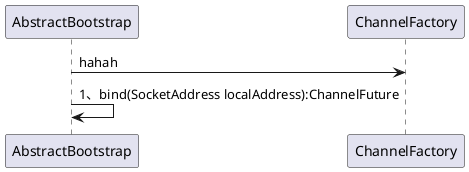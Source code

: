 @startuml
'Alice -> Bob: Authentication Request
'Bob --> Alice: Authentication Response
'
'Alice -> Bob: Another authentication Request
'Alice <-- Bob: another authentication Response

'AbstractBootstrap -> ChannelFactory
AbstractBootstrap -> ChannelFactory : hahah
AbstractBootstrap -> AbstractBootstrap:  1、bind(SocketAddress localAddress):ChannelFuture

@enduml